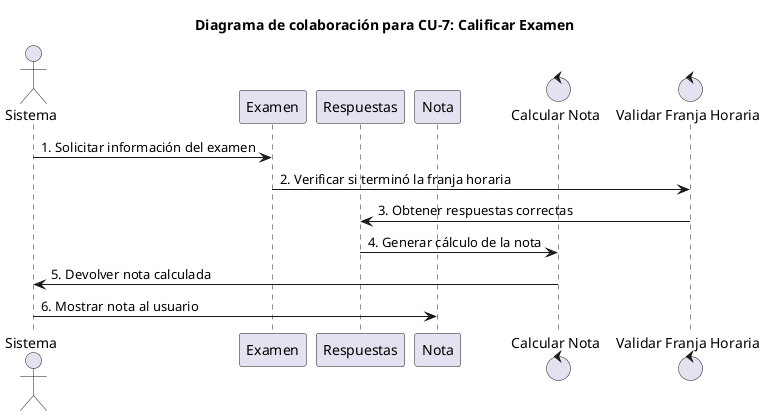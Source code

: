 @startuml CU7
title Diagrama de colaboración para CU-7: Calificar Examen

actor Sistema

participant Examen as "Examen"
participant Respuestas as "Respuestas"
participant Nota as "Nota"
control CalcularNota as "Calcular Nota"
control ValidarFranjaHoraria as "Validar Franja Horaria"

Sistema -> Examen : 1. Solicitar información del examen
Examen -> ValidarFranjaHoraria : 2. Verificar si terminó la franja horaria
ValidarFranjaHoraria -> Respuestas : 3. Obtener respuestas correctas
Respuestas -> CalcularNota : 4. Generar cálculo de la nota
CalcularNota -> Sistema : 5. Devolver nota calculada
Sistema -> Nota : 6. Mostrar nota al usuario

@enduml
